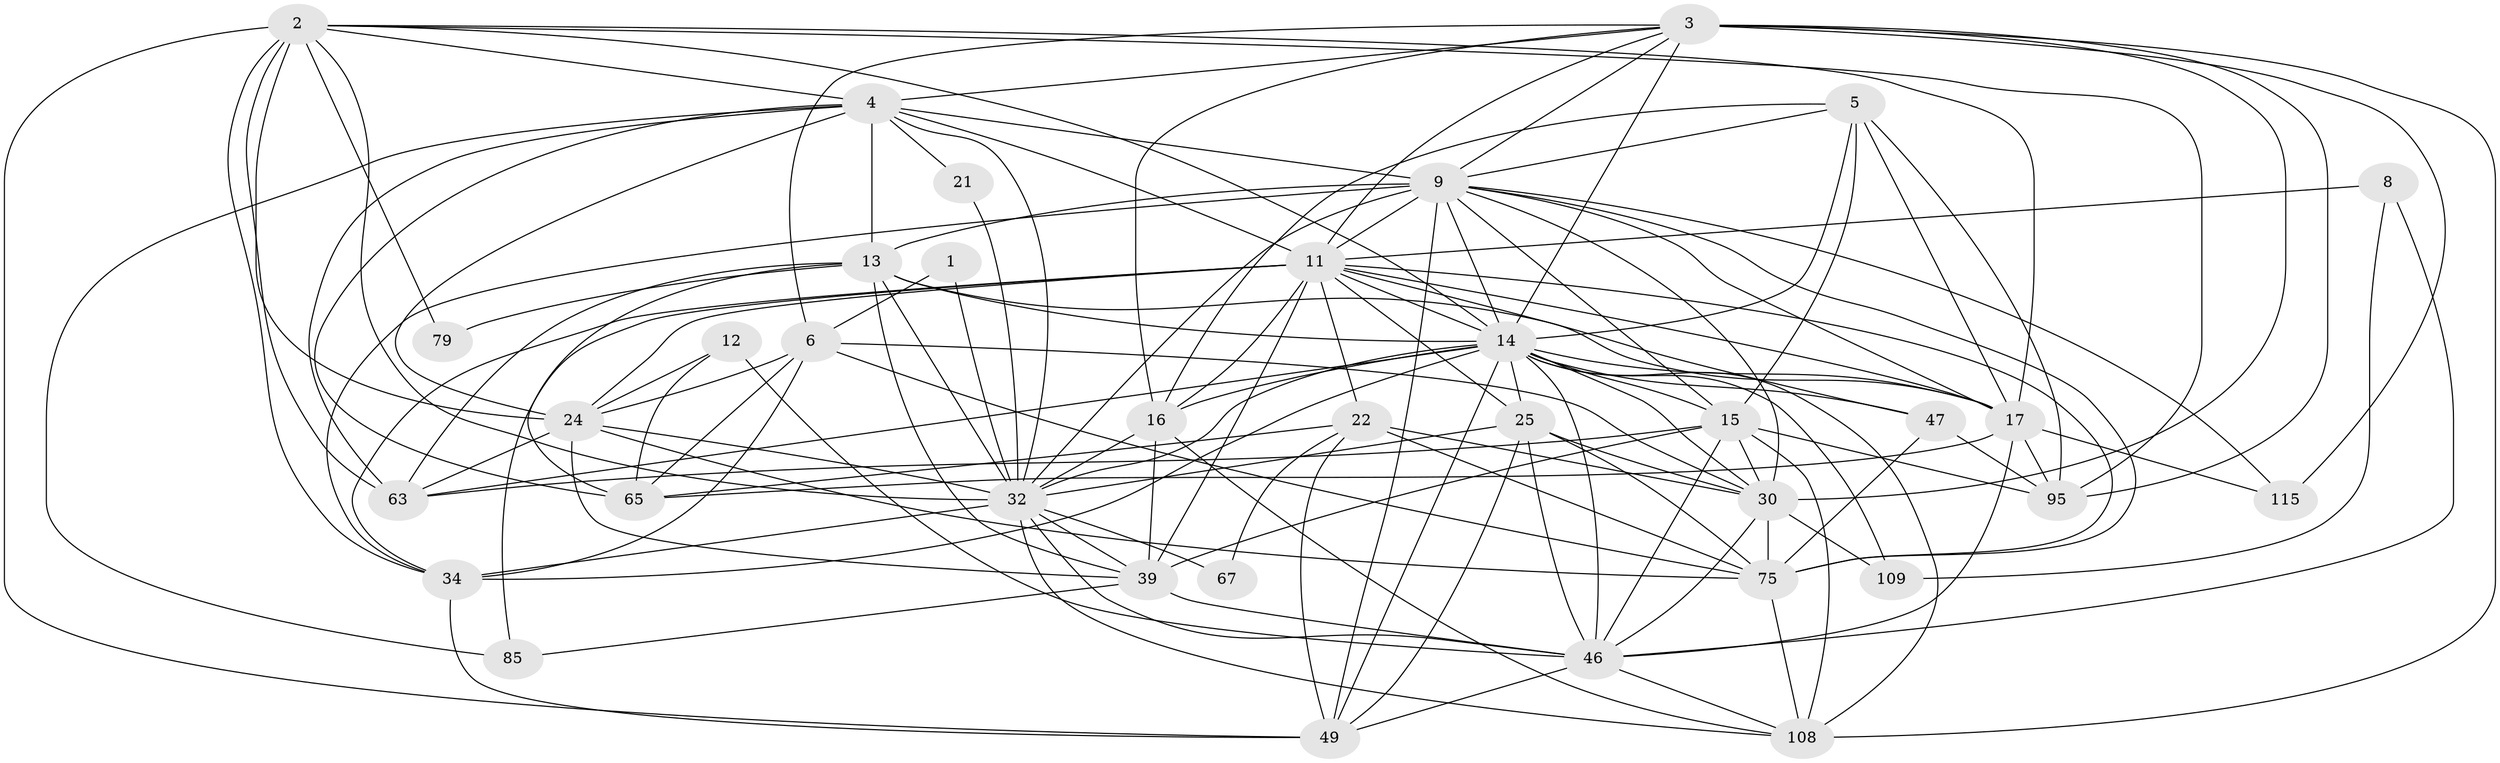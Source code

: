 // original degree distribution, {2: 0.08943089430894309, 3: 0.34146341463414637, 7: 0.024390243902439025, 4: 0.2601626016260163, 6: 0.07317073170731707, 5: 0.18699186991869918, 8: 0.016260162601626018, 10: 0.008130081300813009}
// Generated by graph-tools (version 1.1) at 2025/18/03/04/25 18:18:59]
// undirected, 36 vertices, 134 edges
graph export_dot {
graph [start="1"]
  node [color=gray90,style=filled];
  1;
  2 [super="+28+94"];
  3 [super="+56+36"];
  4 [super="+7"];
  5 [super="+23+86"];
  6 [super="+64+102"];
  8 [super="+18"];
  9 [super="+29+10"];
  11 [super="+82+84+38+107"];
  12;
  13 [super="+87+69"];
  14 [super="+117+20+116+19"];
  15 [super="+68+57"];
  16 [super="+26+55"];
  17 [super="+43+118+96"];
  21;
  22 [super="+44+70"];
  24 [super="+62+40+100"];
  25 [super="+35"];
  30 [super="+78+33"];
  32 [super="+77+48+89+83"];
  34 [super="+93+92"];
  39 [super="+61+45+98+119"];
  46 [super="+52+106"];
  47 [super="+81"];
  49 [super="+105"];
  63 [super="+99"];
  65 [super="+104+103"];
  67;
  75 [super="+88+121"];
  79;
  85;
  95 [super="+111"];
  108 [super="+110"];
  109;
  115;
  1 -- 6;
  1 -- 32;
  2 -- 17;
  2 -- 4;
  2 -- 24 [weight=3];
  2 -- 14;
  2 -- 79;
  2 -- 32;
  2 -- 63;
  2 -- 49;
  2 -- 34;
  2 -- 95;
  3 -- 4;
  3 -- 6;
  3 -- 108 [weight=2];
  3 -- 14 [weight=3];
  3 -- 16 [weight=3];
  3 -- 9;
  3 -- 115;
  3 -- 11 [weight=2];
  3 -- 30;
  3 -- 95;
  4 -- 65;
  4 -- 32;
  4 -- 9;
  4 -- 11;
  4 -- 21;
  4 -- 85;
  4 -- 24;
  4 -- 13;
  4 -- 63;
  5 -- 15;
  5 -- 95;
  5 -- 14;
  5 -- 9;
  5 -- 16;
  5 -- 17;
  6 -- 24;
  6 -- 65;
  6 -- 34;
  6 -- 30;
  6 -- 75;
  8 -- 109;
  8 -- 11;
  8 -- 46;
  9 -- 14;
  9 -- 32 [weight=2];
  9 -- 11 [weight=2];
  9 -- 17;
  9 -- 115;
  9 -- 49;
  9 -- 34;
  9 -- 30;
  9 -- 15;
  9 -- 75;
  9 -- 13;
  11 -- 25 [weight=3];
  11 -- 24;
  11 -- 14;
  11 -- 16;
  11 -- 47;
  11 -- 39 [weight=2];
  11 -- 17;
  11 -- 85;
  11 -- 22;
  11 -- 75;
  11 -- 34;
  12 -- 24;
  12 -- 65;
  12 -- 46;
  13 -- 65 [weight=2];
  13 -- 14 [weight=2];
  13 -- 32;
  13 -- 39 [weight=2];
  13 -- 79;
  13 -- 63;
  13 -- 17;
  14 -- 109;
  14 -- 15;
  14 -- 16;
  14 -- 49;
  14 -- 25 [weight=2];
  14 -- 34;
  14 -- 47;
  14 -- 46;
  14 -- 108;
  14 -- 32;
  14 -- 30;
  14 -- 63;
  14 -- 17;
  15 -- 95;
  15 -- 108;
  15 -- 39;
  15 -- 30;
  15 -- 63;
  15 -- 46;
  16 -- 108;
  16 -- 32;
  16 -- 39;
  17 -- 115;
  17 -- 95;
  17 -- 46;
  17 -- 65;
  21 -- 32;
  22 -- 30;
  22 -- 65;
  22 -- 67;
  22 -- 49;
  22 -- 75;
  24 -- 63;
  24 -- 75 [weight=2];
  24 -- 32;
  24 -- 39;
  25 -- 49;
  25 -- 30 [weight=2];
  25 -- 75;
  25 -- 32 [weight=2];
  25 -- 46;
  30 -- 46 [weight=2];
  30 -- 75;
  30 -- 109;
  32 -- 67;
  32 -- 34;
  32 -- 108;
  32 -- 39;
  32 -- 46;
  34 -- 49;
  39 -- 85;
  39 -- 46;
  46 -- 49;
  46 -- 108;
  47 -- 95;
  47 -- 75;
  75 -- 108;
}
